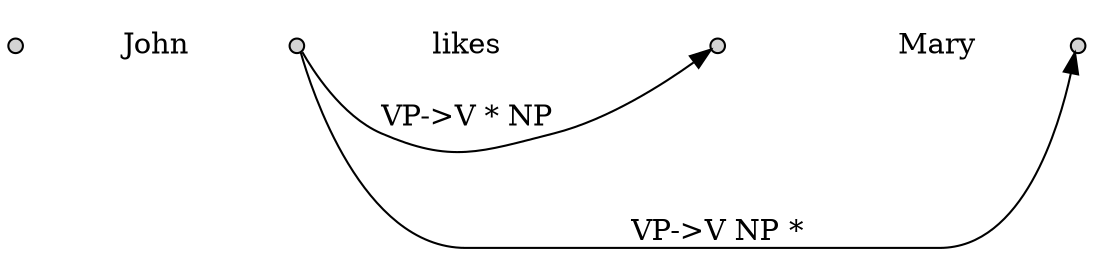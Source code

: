 digraph x {
   rankdir=LR;
   
   /* The nodes */
   {
       node [style=filled,height=0.1,width=0.1];
       0 [label=""];
       1 [label=""];
       2 [label=""];
       3 [label=""];
   }

   /* The sentence */
   {
       edge [style=invis, weight=100];
       node [shape=plaintext];
       0->John->1->likes->2->Mary->3;
   }
   
   /* Edges */
   {
       1->3 [label="VP->V NP *"];
       1->2 [label="VP->V * NP"];
   }

}
